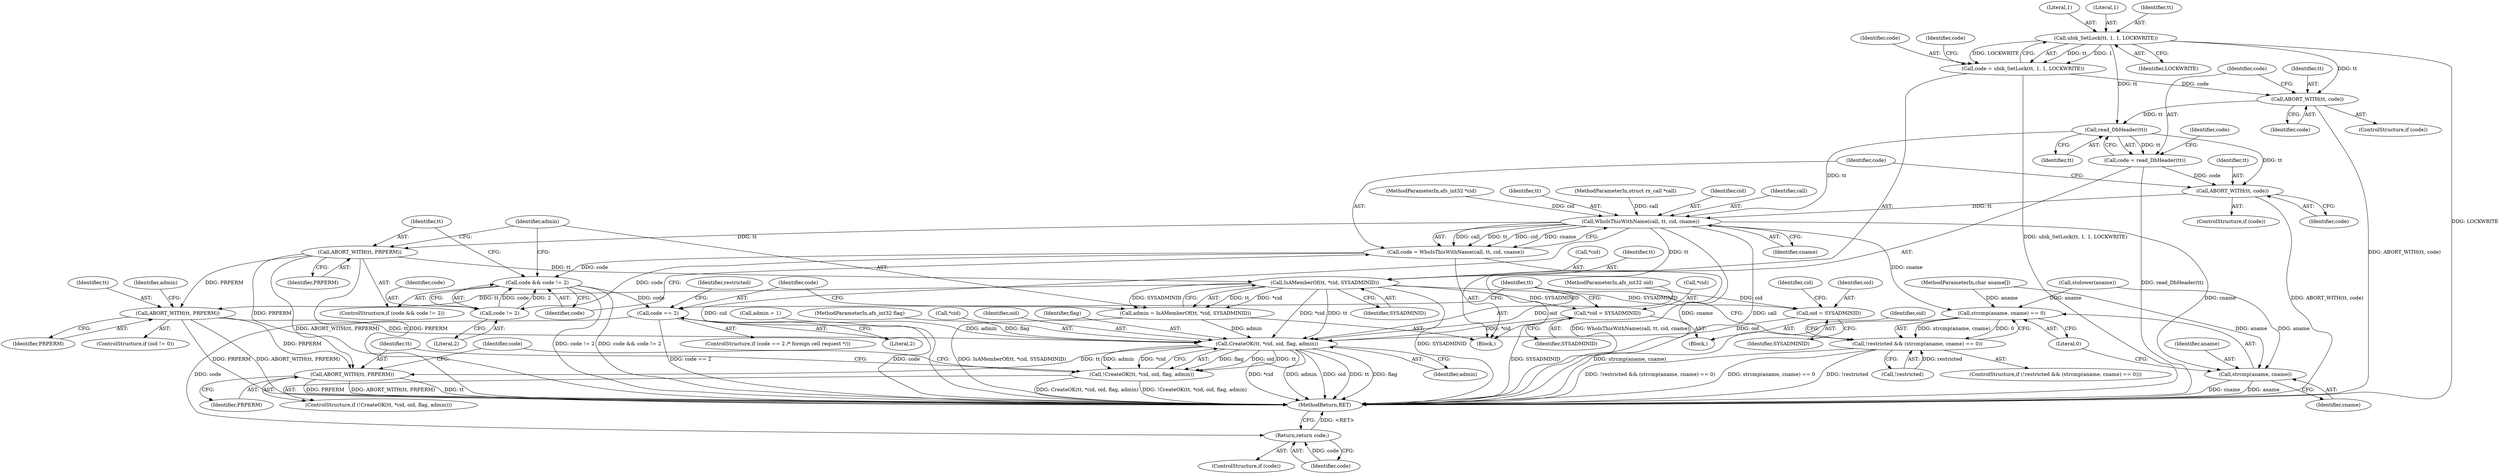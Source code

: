 digraph "0_openafs_396240cf070a806b91fea81131d034e1399af1e0@API" {
"1000149" [label="(Call,read_DbHeader(tt))"];
"1000144" [label="(Call,ABORT_WITH(tt, code))"];
"1000137" [label="(Call,ubik_SetLock(tt, 1, 1, LOCKWRITE))"];
"1000135" [label="(Call,code = ubik_SetLock(tt, 1, 1, LOCKWRITE))"];
"1000147" [label="(Call,code = read_DbHeader(tt))"];
"1000153" [label="(Call,ABORT_WITH(tt, code))"];
"1000158" [label="(Call,WhoIsThisWithName(call, tt, cid, cname))"];
"1000156" [label="(Call,code = WhoIsThisWithName(call, tt, cid, cname))"];
"1000164" [label="(Call,code && code != 2)"];
"1000180" [label="(Call,code == 2)"];
"1000225" [label="(Return,return code;)"];
"1000166" [label="(Call,code != 2)"];
"1000169" [label="(Call,ABORT_WITH(tt, PRPERM))"];
"1000174" [label="(Call,IsAMemberOf(tt, *cid, SYSADMINID))"];
"1000172" [label="(Call,admin = IsAMemberOf(tt, *cid, SYSADMINID))"];
"1000213" [label="(Call,CreateOK(tt, *cid, oid, flag, admin))"];
"1000212" [label="(Call,!CreateOK(tt, *cid, oid, flag, admin))"];
"1000220" [label="(Call,ABORT_WITH(tt, PRPERM))"];
"1000198" [label="(Call,ABORT_WITH(tt, PRPERM))"];
"1000204" [label="(Call,oid = SYSADMINID)"];
"1000207" [label="(Call,*cid = SYSADMINID)"];
"1000188" [label="(Call,strcmp(aname, cname) == 0)"];
"1000185" [label="(Call,!restricted && (strcmp(aname, cname) == 0))"];
"1000189" [label="(Call,strcmp(aname, cname))"];
"1000147" [label="(Call,code = read_DbHeader(tt))"];
"1000142" [label="(ControlStructure,if (code))"];
"1000145" [label="(Identifier,tt)"];
"1000157" [label="(Identifier,code)"];
"1000204" [label="(Call,oid = SYSADMINID)"];
"1000192" [label="(Literal,0)"];
"1000213" [label="(Call,CreateOK(tt, *cid, oid, flag, admin))"];
"1000194" [label="(ControlStructure,if (oid != 0))"];
"1000215" [label="(Call,*cid)"];
"1000139" [label="(Literal,1)"];
"1000163" [label="(ControlStructure,if (code && code != 2))"];
"1000170" [label="(Identifier,tt)"];
"1000224" [label="(Identifier,code)"];
"1000140" [label="(Literal,1)"];
"1000156" [label="(Call,code = WhoIsThisWithName(call, tt, cid, cname))"];
"1000141" [label="(Identifier,LOCKWRITE)"];
"1000196" [label="(Identifier,oid)"];
"1000136" [label="(Identifier,code)"];
"1000155" [label="(Identifier,code)"];
"1000176" [label="(Call,*cid)"];
"1000167" [label="(Identifier,code)"];
"1000223" [label="(ControlStructure,if (code))"];
"1000206" [label="(Identifier,SYSADMINID)"];
"1000207" [label="(Call,*cid = SYSADMINID)"];
"1000180" [label="(Call,code == 2)"];
"1000149" [label="(Call,read_DbHeader(tt))"];
"1000225" [label="(Return,return code;)"];
"1000138" [label="(Identifier,tt)"];
"1000153" [label="(Call,ABORT_WITH(tt, code))"];
"1000166" [label="(Call,code != 2)"];
"1000221" [label="(Identifier,tt)"];
"1000144" [label="(Call,ABORT_WITH(tt, code))"];
"1000150" [label="(Identifier,tt)"];
"1000135" [label="(Call,code = ubik_SetLock(tt, 1, 1, LOCKWRITE))"];
"1000179" [label="(ControlStructure,if (code == 2 /* foreign cell request */))"];
"1000199" [label="(Identifier,tt)"];
"1000110" [label="(Block,)"];
"1000220" [label="(Call,ABORT_WITH(tt, PRPERM))"];
"1000217" [label="(Identifier,oid)"];
"1000115" [label="(Call,stolower(aname))"];
"1000181" [label="(Identifier,code)"];
"1000154" [label="(Identifier,tt)"];
"1000226" [label="(Identifier,code)"];
"1000109" [label="(MethodParameterIn,afs_int32 *cid)"];
"1000174" [label="(Call,IsAMemberOf(tt, *cid, SYSADMINID))"];
"1000218" [label="(Identifier,flag)"];
"1000173" [label="(Identifier,admin)"];
"1000191" [label="(Identifier,cname)"];
"1000210" [label="(Identifier,SYSADMINID)"];
"1000105" [label="(MethodParameterIn,char aname[])"];
"1000219" [label="(Identifier,admin)"];
"1000202" [label="(Identifier,admin)"];
"1000137" [label="(Call,ubik_SetLock(tt, 1, 1, LOCKWRITE))"];
"1000151" [label="(ControlStructure,if (code))"];
"1000175" [label="(Identifier,tt)"];
"1000148" [label="(Identifier,code)"];
"1000229" [label="(MethodReturn,RET)"];
"1000222" [label="(Identifier,PRPERM)"];
"1000198" [label="(Call,ABORT_WITH(tt, PRPERM))"];
"1000160" [label="(Identifier,tt)"];
"1000184" [label="(ControlStructure,if (!restricted && (strcmp(aname, cname) == 0)))"];
"1000165" [label="(Identifier,code)"];
"1000146" [label="(Identifier,code)"];
"1000208" [label="(Call,*cid)"];
"1000104" [label="(MethodParameterIn,struct rx_call *call)"];
"1000182" [label="(Literal,2)"];
"1000211" [label="(ControlStructure,if (!CreateOK(tt, *cid, oid, flag, admin)))"];
"1000209" [label="(Identifier,cid)"];
"1000152" [label="(Identifier,code)"];
"1000169" [label="(Call,ABORT_WITH(tt, PRPERM))"];
"1000193" [label="(Block,)"];
"1000186" [label="(Call,!restricted)"];
"1000178" [label="(Identifier,SYSADMINID)"];
"1000205" [label="(Identifier,oid)"];
"1000190" [label="(Identifier,aname)"];
"1000158" [label="(Call,WhoIsThisWithName(call, tt, cid, cname))"];
"1000161" [label="(Identifier,cid)"];
"1000159" [label="(Identifier,call)"];
"1000164" [label="(Call,code && code != 2)"];
"1000143" [label="(Identifier,code)"];
"1000162" [label="(Identifier,cname)"];
"1000185" [label="(Call,!restricted && (strcmp(aname, cname) == 0))"];
"1000172" [label="(Call,admin = IsAMemberOf(tt, *cid, SYSADMINID))"];
"1000189" [label="(Call,strcmp(aname, cname))"];
"1000201" [label="(Call,admin = 1)"];
"1000200" [label="(Identifier,PRPERM)"];
"1000106" [label="(MethodParameterIn,afs_int32 flag)"];
"1000212" [label="(Call,!CreateOK(tt, *cid, oid, flag, admin))"];
"1000107" [label="(MethodParameterIn,afs_int32 oid)"];
"1000168" [label="(Literal,2)"];
"1000188" [label="(Call,strcmp(aname, cname) == 0)"];
"1000214" [label="(Identifier,tt)"];
"1000187" [label="(Identifier,restricted)"];
"1000171" [label="(Identifier,PRPERM)"];
"1000149" -> "1000147"  [label="AST: "];
"1000149" -> "1000150"  [label="CFG: "];
"1000150" -> "1000149"  [label="AST: "];
"1000147" -> "1000149"  [label="CFG: "];
"1000149" -> "1000147"  [label="DDG: tt"];
"1000144" -> "1000149"  [label="DDG: tt"];
"1000137" -> "1000149"  [label="DDG: tt"];
"1000149" -> "1000153"  [label="DDG: tt"];
"1000149" -> "1000158"  [label="DDG: tt"];
"1000144" -> "1000142"  [label="AST: "];
"1000144" -> "1000146"  [label="CFG: "];
"1000145" -> "1000144"  [label="AST: "];
"1000146" -> "1000144"  [label="AST: "];
"1000148" -> "1000144"  [label="CFG: "];
"1000144" -> "1000229"  [label="DDG: ABORT_WITH(tt, code)"];
"1000137" -> "1000144"  [label="DDG: tt"];
"1000135" -> "1000144"  [label="DDG: code"];
"1000137" -> "1000135"  [label="AST: "];
"1000137" -> "1000141"  [label="CFG: "];
"1000138" -> "1000137"  [label="AST: "];
"1000139" -> "1000137"  [label="AST: "];
"1000140" -> "1000137"  [label="AST: "];
"1000141" -> "1000137"  [label="AST: "];
"1000135" -> "1000137"  [label="CFG: "];
"1000137" -> "1000229"  [label="DDG: LOCKWRITE"];
"1000137" -> "1000135"  [label="DDG: tt"];
"1000137" -> "1000135"  [label="DDG: 1"];
"1000137" -> "1000135"  [label="DDG: LOCKWRITE"];
"1000135" -> "1000110"  [label="AST: "];
"1000136" -> "1000135"  [label="AST: "];
"1000143" -> "1000135"  [label="CFG: "];
"1000135" -> "1000229"  [label="DDG: ubik_SetLock(tt, 1, 1, LOCKWRITE)"];
"1000147" -> "1000110"  [label="AST: "];
"1000148" -> "1000147"  [label="AST: "];
"1000152" -> "1000147"  [label="CFG: "];
"1000147" -> "1000229"  [label="DDG: read_DbHeader(tt)"];
"1000147" -> "1000153"  [label="DDG: code"];
"1000153" -> "1000151"  [label="AST: "];
"1000153" -> "1000155"  [label="CFG: "];
"1000154" -> "1000153"  [label="AST: "];
"1000155" -> "1000153"  [label="AST: "];
"1000157" -> "1000153"  [label="CFG: "];
"1000153" -> "1000229"  [label="DDG: ABORT_WITH(tt, code)"];
"1000153" -> "1000158"  [label="DDG: tt"];
"1000158" -> "1000156"  [label="AST: "];
"1000158" -> "1000162"  [label="CFG: "];
"1000159" -> "1000158"  [label="AST: "];
"1000160" -> "1000158"  [label="AST: "];
"1000161" -> "1000158"  [label="AST: "];
"1000162" -> "1000158"  [label="AST: "];
"1000156" -> "1000158"  [label="CFG: "];
"1000158" -> "1000229"  [label="DDG: cname"];
"1000158" -> "1000229"  [label="DDG: call"];
"1000158" -> "1000229"  [label="DDG: cid"];
"1000158" -> "1000156"  [label="DDG: call"];
"1000158" -> "1000156"  [label="DDG: tt"];
"1000158" -> "1000156"  [label="DDG: cid"];
"1000158" -> "1000156"  [label="DDG: cname"];
"1000104" -> "1000158"  [label="DDG: call"];
"1000109" -> "1000158"  [label="DDG: cid"];
"1000158" -> "1000169"  [label="DDG: tt"];
"1000158" -> "1000174"  [label="DDG: tt"];
"1000158" -> "1000188"  [label="DDG: cname"];
"1000158" -> "1000189"  [label="DDG: cname"];
"1000156" -> "1000110"  [label="AST: "];
"1000157" -> "1000156"  [label="AST: "];
"1000165" -> "1000156"  [label="CFG: "];
"1000156" -> "1000229"  [label="DDG: WhoIsThisWithName(call, tt, cid, cname)"];
"1000156" -> "1000164"  [label="DDG: code"];
"1000156" -> "1000166"  [label="DDG: code"];
"1000164" -> "1000163"  [label="AST: "];
"1000164" -> "1000165"  [label="CFG: "];
"1000164" -> "1000166"  [label="CFG: "];
"1000165" -> "1000164"  [label="AST: "];
"1000166" -> "1000164"  [label="AST: "];
"1000170" -> "1000164"  [label="CFG: "];
"1000173" -> "1000164"  [label="CFG: "];
"1000164" -> "1000229"  [label="DDG: code && code != 2"];
"1000164" -> "1000229"  [label="DDG: code != 2"];
"1000166" -> "1000164"  [label="DDG: code"];
"1000166" -> "1000164"  [label="DDG: 2"];
"1000164" -> "1000180"  [label="DDG: code"];
"1000180" -> "1000179"  [label="AST: "];
"1000180" -> "1000182"  [label="CFG: "];
"1000181" -> "1000180"  [label="AST: "];
"1000182" -> "1000180"  [label="AST: "];
"1000187" -> "1000180"  [label="CFG: "];
"1000214" -> "1000180"  [label="CFG: "];
"1000180" -> "1000229"  [label="DDG: code"];
"1000180" -> "1000229"  [label="DDG: code == 2"];
"1000180" -> "1000225"  [label="DDG: code"];
"1000225" -> "1000223"  [label="AST: "];
"1000225" -> "1000226"  [label="CFG: "];
"1000226" -> "1000225"  [label="AST: "];
"1000229" -> "1000225"  [label="CFG: "];
"1000225" -> "1000229"  [label="DDG: <RET>"];
"1000226" -> "1000225"  [label="DDG: code"];
"1000166" -> "1000168"  [label="CFG: "];
"1000167" -> "1000166"  [label="AST: "];
"1000168" -> "1000166"  [label="AST: "];
"1000169" -> "1000163"  [label="AST: "];
"1000169" -> "1000171"  [label="CFG: "];
"1000170" -> "1000169"  [label="AST: "];
"1000171" -> "1000169"  [label="AST: "];
"1000173" -> "1000169"  [label="CFG: "];
"1000169" -> "1000229"  [label="DDG: ABORT_WITH(tt, PRPERM)"];
"1000169" -> "1000229"  [label="DDG: PRPERM"];
"1000169" -> "1000174"  [label="DDG: tt"];
"1000169" -> "1000198"  [label="DDG: PRPERM"];
"1000169" -> "1000220"  [label="DDG: PRPERM"];
"1000174" -> "1000172"  [label="AST: "];
"1000174" -> "1000178"  [label="CFG: "];
"1000175" -> "1000174"  [label="AST: "];
"1000176" -> "1000174"  [label="AST: "];
"1000178" -> "1000174"  [label="AST: "];
"1000172" -> "1000174"  [label="CFG: "];
"1000174" -> "1000229"  [label="DDG: SYSADMINID"];
"1000174" -> "1000172"  [label="DDG: tt"];
"1000174" -> "1000172"  [label="DDG: *cid"];
"1000174" -> "1000172"  [label="DDG: SYSADMINID"];
"1000174" -> "1000198"  [label="DDG: tt"];
"1000174" -> "1000204"  [label="DDG: SYSADMINID"];
"1000174" -> "1000207"  [label="DDG: SYSADMINID"];
"1000174" -> "1000213"  [label="DDG: tt"];
"1000174" -> "1000213"  [label="DDG: *cid"];
"1000172" -> "1000110"  [label="AST: "];
"1000173" -> "1000172"  [label="AST: "];
"1000181" -> "1000172"  [label="CFG: "];
"1000172" -> "1000229"  [label="DDG: IsAMemberOf(tt, *cid, SYSADMINID)"];
"1000172" -> "1000213"  [label="DDG: admin"];
"1000213" -> "1000212"  [label="AST: "];
"1000213" -> "1000219"  [label="CFG: "];
"1000214" -> "1000213"  [label="AST: "];
"1000215" -> "1000213"  [label="AST: "];
"1000217" -> "1000213"  [label="AST: "];
"1000218" -> "1000213"  [label="AST: "];
"1000219" -> "1000213"  [label="AST: "];
"1000212" -> "1000213"  [label="CFG: "];
"1000213" -> "1000229"  [label="DDG: *cid"];
"1000213" -> "1000229"  [label="DDG: admin"];
"1000213" -> "1000229"  [label="DDG: oid"];
"1000213" -> "1000229"  [label="DDG: tt"];
"1000213" -> "1000229"  [label="DDG: flag"];
"1000213" -> "1000212"  [label="DDG: flag"];
"1000213" -> "1000212"  [label="DDG: oid"];
"1000213" -> "1000212"  [label="DDG: tt"];
"1000213" -> "1000212"  [label="DDG: admin"];
"1000213" -> "1000212"  [label="DDG: *cid"];
"1000198" -> "1000213"  [label="DDG: tt"];
"1000207" -> "1000213"  [label="DDG: *cid"];
"1000204" -> "1000213"  [label="DDG: oid"];
"1000107" -> "1000213"  [label="DDG: oid"];
"1000106" -> "1000213"  [label="DDG: flag"];
"1000201" -> "1000213"  [label="DDG: admin"];
"1000213" -> "1000220"  [label="DDG: tt"];
"1000212" -> "1000211"  [label="AST: "];
"1000221" -> "1000212"  [label="CFG: "];
"1000224" -> "1000212"  [label="CFG: "];
"1000212" -> "1000229"  [label="DDG: !CreateOK(tt, *cid, oid, flag, admin)"];
"1000212" -> "1000229"  [label="DDG: CreateOK(tt, *cid, oid, flag, admin)"];
"1000220" -> "1000211"  [label="AST: "];
"1000220" -> "1000222"  [label="CFG: "];
"1000221" -> "1000220"  [label="AST: "];
"1000222" -> "1000220"  [label="AST: "];
"1000224" -> "1000220"  [label="CFG: "];
"1000220" -> "1000229"  [label="DDG: tt"];
"1000220" -> "1000229"  [label="DDG: PRPERM"];
"1000220" -> "1000229"  [label="DDG: ABORT_WITH(tt, PRPERM)"];
"1000198" -> "1000220"  [label="DDG: PRPERM"];
"1000198" -> "1000194"  [label="AST: "];
"1000198" -> "1000200"  [label="CFG: "];
"1000199" -> "1000198"  [label="AST: "];
"1000200" -> "1000198"  [label="AST: "];
"1000202" -> "1000198"  [label="CFG: "];
"1000198" -> "1000229"  [label="DDG: PRPERM"];
"1000198" -> "1000229"  [label="DDG: ABORT_WITH(tt, PRPERM)"];
"1000204" -> "1000193"  [label="AST: "];
"1000204" -> "1000206"  [label="CFG: "];
"1000205" -> "1000204"  [label="AST: "];
"1000206" -> "1000204"  [label="AST: "];
"1000209" -> "1000204"  [label="CFG: "];
"1000107" -> "1000204"  [label="DDG: oid"];
"1000207" -> "1000193"  [label="AST: "];
"1000207" -> "1000210"  [label="CFG: "];
"1000208" -> "1000207"  [label="AST: "];
"1000210" -> "1000207"  [label="AST: "];
"1000214" -> "1000207"  [label="CFG: "];
"1000207" -> "1000229"  [label="DDG: SYSADMINID"];
"1000188" -> "1000185"  [label="AST: "];
"1000188" -> "1000192"  [label="CFG: "];
"1000189" -> "1000188"  [label="AST: "];
"1000192" -> "1000188"  [label="AST: "];
"1000185" -> "1000188"  [label="CFG: "];
"1000188" -> "1000229"  [label="DDG: strcmp(aname, cname)"];
"1000188" -> "1000185"  [label="DDG: strcmp(aname, cname)"];
"1000188" -> "1000185"  [label="DDG: 0"];
"1000115" -> "1000188"  [label="DDG: aname"];
"1000105" -> "1000188"  [label="DDG: aname"];
"1000185" -> "1000184"  [label="AST: "];
"1000185" -> "1000186"  [label="CFG: "];
"1000186" -> "1000185"  [label="AST: "];
"1000196" -> "1000185"  [label="CFG: "];
"1000214" -> "1000185"  [label="CFG: "];
"1000185" -> "1000229"  [label="DDG: !restricted && (strcmp(aname, cname) == 0)"];
"1000185" -> "1000229"  [label="DDG: strcmp(aname, cname) == 0"];
"1000185" -> "1000229"  [label="DDG: !restricted"];
"1000186" -> "1000185"  [label="DDG: restricted"];
"1000189" -> "1000191"  [label="CFG: "];
"1000190" -> "1000189"  [label="AST: "];
"1000191" -> "1000189"  [label="AST: "];
"1000192" -> "1000189"  [label="CFG: "];
"1000189" -> "1000229"  [label="DDG: aname"];
"1000189" -> "1000229"  [label="DDG: cname"];
"1000115" -> "1000189"  [label="DDG: aname"];
"1000105" -> "1000189"  [label="DDG: aname"];
}
